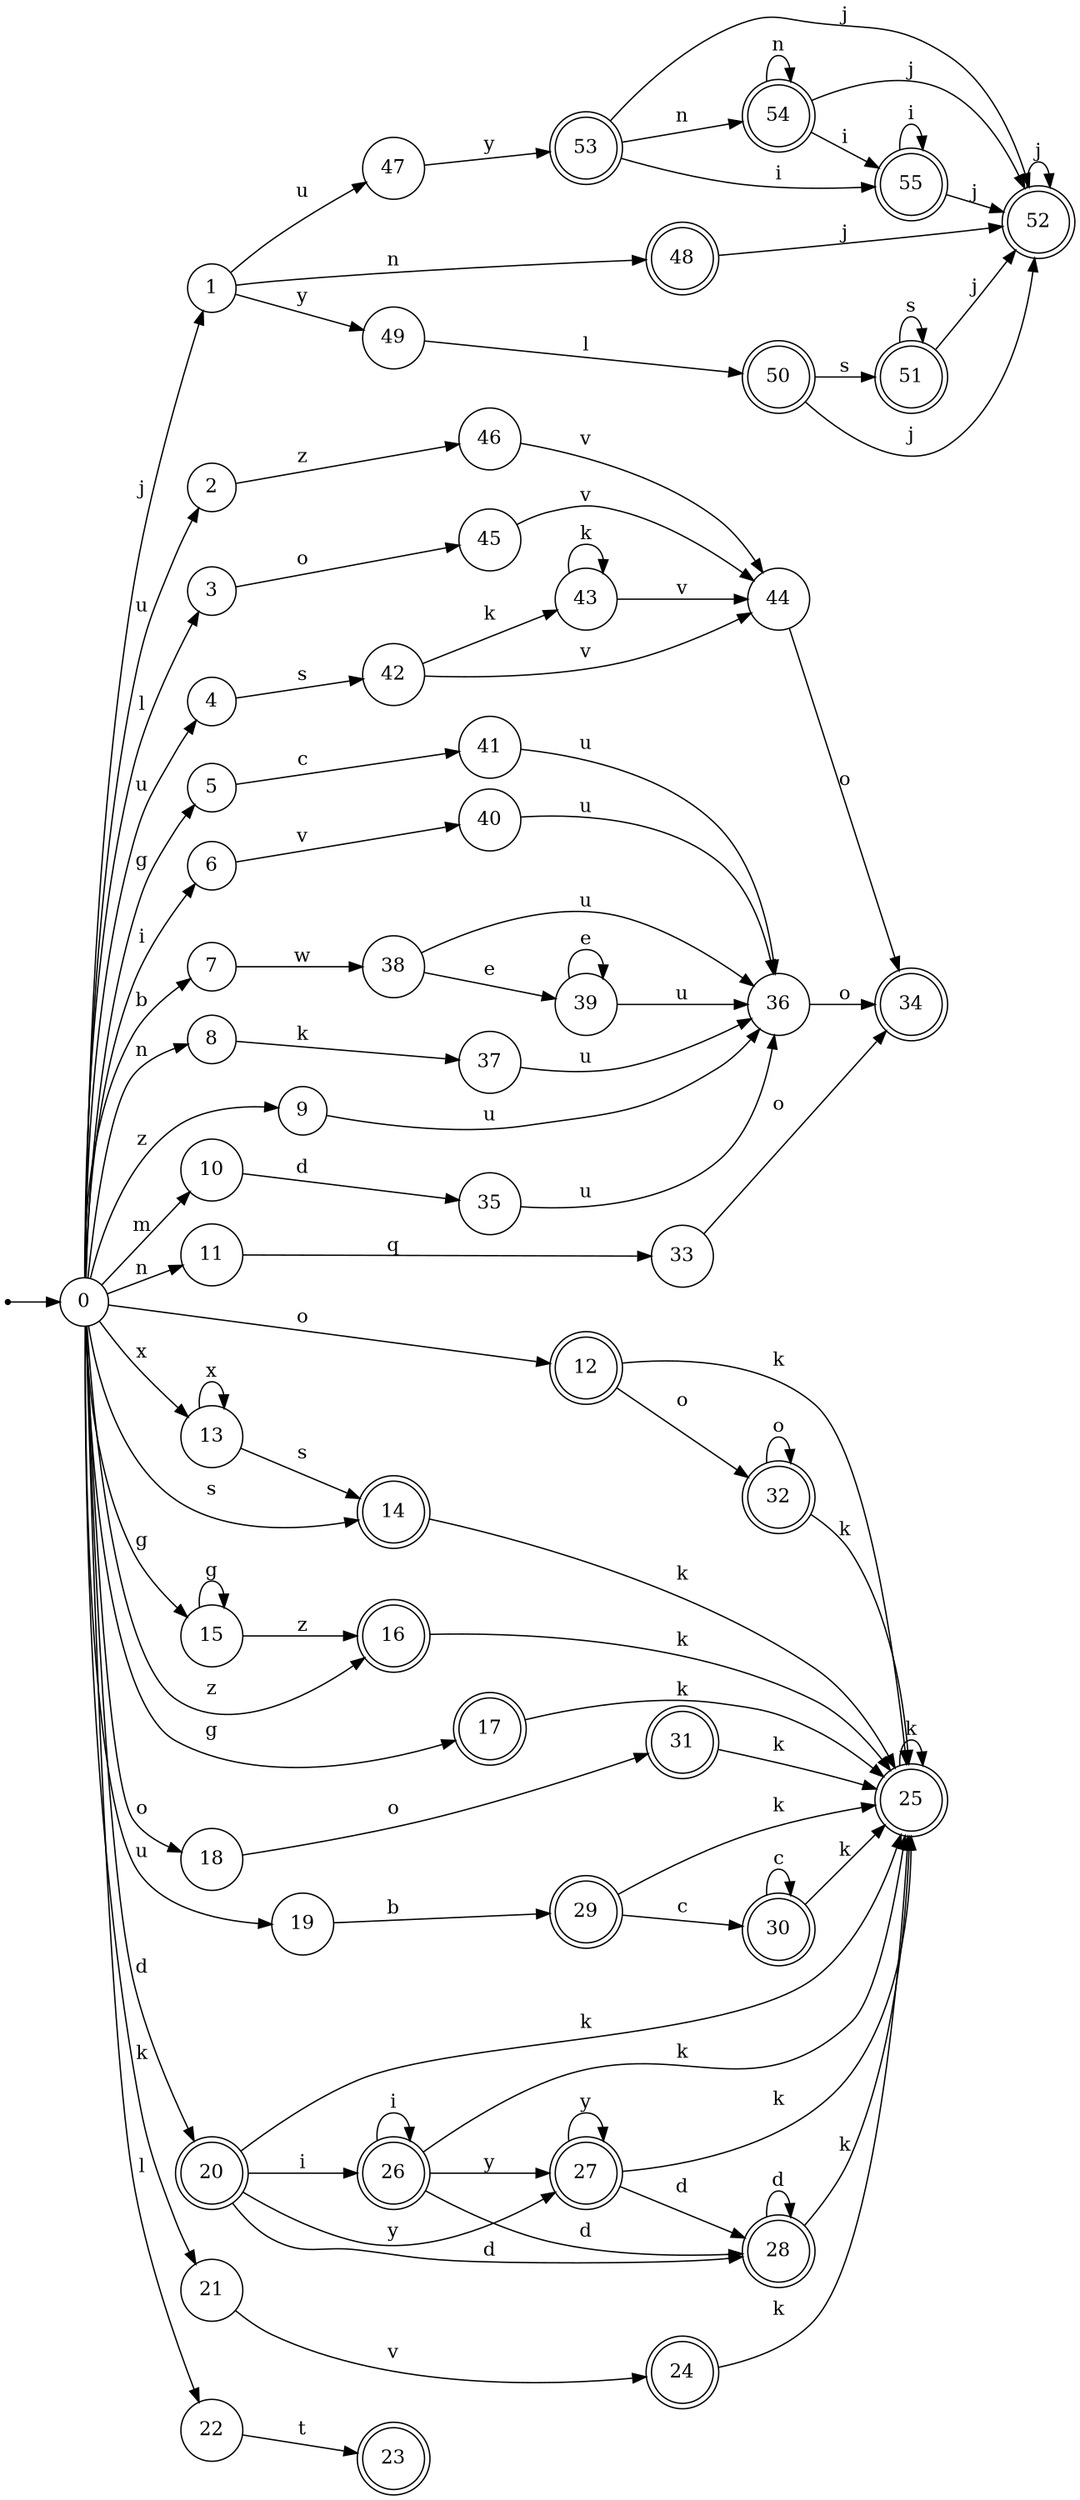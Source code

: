 digraph finite_state_machine {
rankdir=LR;
size="20,20";
node [shape = point]; "dummy0"
node [shape = circle]; "0";
"dummy0" -> "0";
node [shape = circle]; "1";
node [shape = circle]; "2";
node [shape = circle]; "3";
node [shape = circle]; "4";
node [shape = circle]; "5";
node [shape = circle]; "6";
node [shape = circle]; "7";
node [shape = circle]; "8";
node [shape = circle]; "9";
node [shape = circle]; "10";
node [shape = circle]; "11";
node [shape = doublecircle]; "12";node [shape = circle]; "13";
node [shape = doublecircle]; "14";node [shape = circle]; "15";
node [shape = doublecircle]; "16";node [shape = doublecircle]; "17";node [shape = circle]; "18";
node [shape = circle]; "19";
node [shape = doublecircle]; "20";node [shape = circle]; "21";
node [shape = circle]; "22";
node [shape = doublecircle]; "23";node [shape = doublecircle]; "24";node [shape = doublecircle]; "25";node [shape = doublecircle]; "26";node [shape = doublecircle]; "27";node [shape = doublecircle]; "28";node [shape = doublecircle]; "29";node [shape = doublecircle]; "30";node [shape = doublecircle]; "31";node [shape = doublecircle]; "32";node [shape = circle]; "33";
node [shape = doublecircle]; "34";node [shape = circle]; "35";
node [shape = circle]; "36";
node [shape = circle]; "37";
node [shape = circle]; "38";
node [shape = circle]; "39";
node [shape = circle]; "40";
node [shape = circle]; "41";
node [shape = circle]; "42";
node [shape = circle]; "43";
node [shape = circle]; "44";
node [shape = circle]; "45";
node [shape = circle]; "46";
node [shape = circle]; "47";
node [shape = doublecircle]; "48";node [shape = circle]; "49";
node [shape = doublecircle]; "50";node [shape = doublecircle]; "51";node [shape = doublecircle]; "52";node [shape = doublecircle]; "53";node [shape = doublecircle]; "54";node [shape = doublecircle]; "55";"0" -> "1" [label = "j"];
 "0" -> "2" [label = "u"];
 "0" -> "19" [label = "u"];
 "0" -> "4" [label = "u"];
 "0" -> "3" [label = "l"];
 "0" -> "22" [label = "l"];
 "0" -> "17" [label = "g"];
 "0" -> "5" [label = "g"];
 "0" -> "15" [label = "g"];
 "0" -> "6" [label = "i"];
 "0" -> "7" [label = "b"];
 "0" -> "8" [label = "n"];
 "0" -> "11" [label = "n"];
 "0" -> "16" [label = "z"];
 "0" -> "9" [label = "z"];
 "0" -> "10" [label = "m"];
 "0" -> "18" [label = "o"];
 "0" -> "12" [label = "o"];
 "0" -> "13" [label = "x"];
 "0" -> "14" [label = "s"];
 "0" -> "20" [label = "d"];
 "0" -> "21" [label = "k"];
 "22" -> "23" [label = "t"];
 "21" -> "24" [label = "v"];
 "24" -> "25" [label = "k"];
 "25" -> "25" [label = "k"];
 "20" -> "26" [label = "i"];
 "20" -> "27" [label = "y"];
 "20" -> "28" [label = "d"];
 "20" -> "25" [label = "k"];
 "28" -> "28" [label = "d"];
 "28" -> "25" [label = "k"];
 "27" -> "27" [label = "y"];
 "27" -> "28" [label = "d"];
 "27" -> "25" [label = "k"];
 "26" -> "26" [label = "i"];
 "26" -> "27" [label = "y"];
 "26" -> "28" [label = "d"];
 "26" -> "25" [label = "k"];
 "19" -> "29" [label = "b"];
 "29" -> "30" [label = "c"];
 "29" -> "25" [label = "k"];
 "30" -> "30" [label = "c"];
 "30" -> "25" [label = "k"];
 "18" -> "31" [label = "o"];
 "31" -> "25" [label = "k"];
 "17" -> "25" [label = "k"];
 "16" -> "25" [label = "k"];
 "15" -> "15" [label = "g"];
 "15" -> "16" [label = "z"];
 "14" -> "25" [label = "k"];
 "13" -> "13" [label = "x"];
 "13" -> "14" [label = "s"];
 "12" -> "32" [label = "o"];
 "12" -> "25" [label = "k"];
 "32" -> "32" [label = "o"];
 "32" -> "25" [label = "k"];
 "11" -> "33" [label = "q"];
 "33" -> "34" [label = "o"];
 "10" -> "35" [label = "d"];
 "35" -> "36" [label = "u"];
 "36" -> "34" [label = "o"];
 "9" -> "36" [label = "u"];
 "8" -> "37" [label = "k"];
 "37" -> "36" [label = "u"];
 "7" -> "38" [label = "w"];
 "38" -> "39" [label = "e"];
 "38" -> "36" [label = "u"];
 "39" -> "39" [label = "e"];
 "39" -> "36" [label = "u"];
 "6" -> "40" [label = "v"];
 "40" -> "36" [label = "u"];
 "5" -> "41" [label = "c"];
 "41" -> "36" [label = "u"];
 "4" -> "42" [label = "s"];
 "42" -> "43" [label = "k"];
 "42" -> "44" [label = "v"];
 "44" -> "34" [label = "o"];
 "43" -> "43" [label = "k"];
 "43" -> "44" [label = "v"];
 "3" -> "45" [label = "o"];
 "45" -> "44" [label = "v"];
 "2" -> "46" [label = "z"];
 "46" -> "44" [label = "v"];
 "1" -> "47" [label = "u"];
 "1" -> "48" [label = "n"];
 "1" -> "49" [label = "y"];
 "49" -> "50" [label = "l"];
 "50" -> "51" [label = "s"];
 "50" -> "52" [label = "j"];
 "52" -> "52" [label = "j"];
 "51" -> "51" [label = "s"];
 "51" -> "52" [label = "j"];
 "48" -> "52" [label = "j"];
 "47" -> "53" [label = "y"];
 "53" -> "54" [label = "n"];
 "53" -> "55" [label = "i"];
 "53" -> "52" [label = "j"];
 "55" -> "55" [label = "i"];
 "55" -> "52" [label = "j"];
 "54" -> "54" [label = "n"];
 "54" -> "55" [label = "i"];
 "54" -> "52" [label = "j"];
 }
